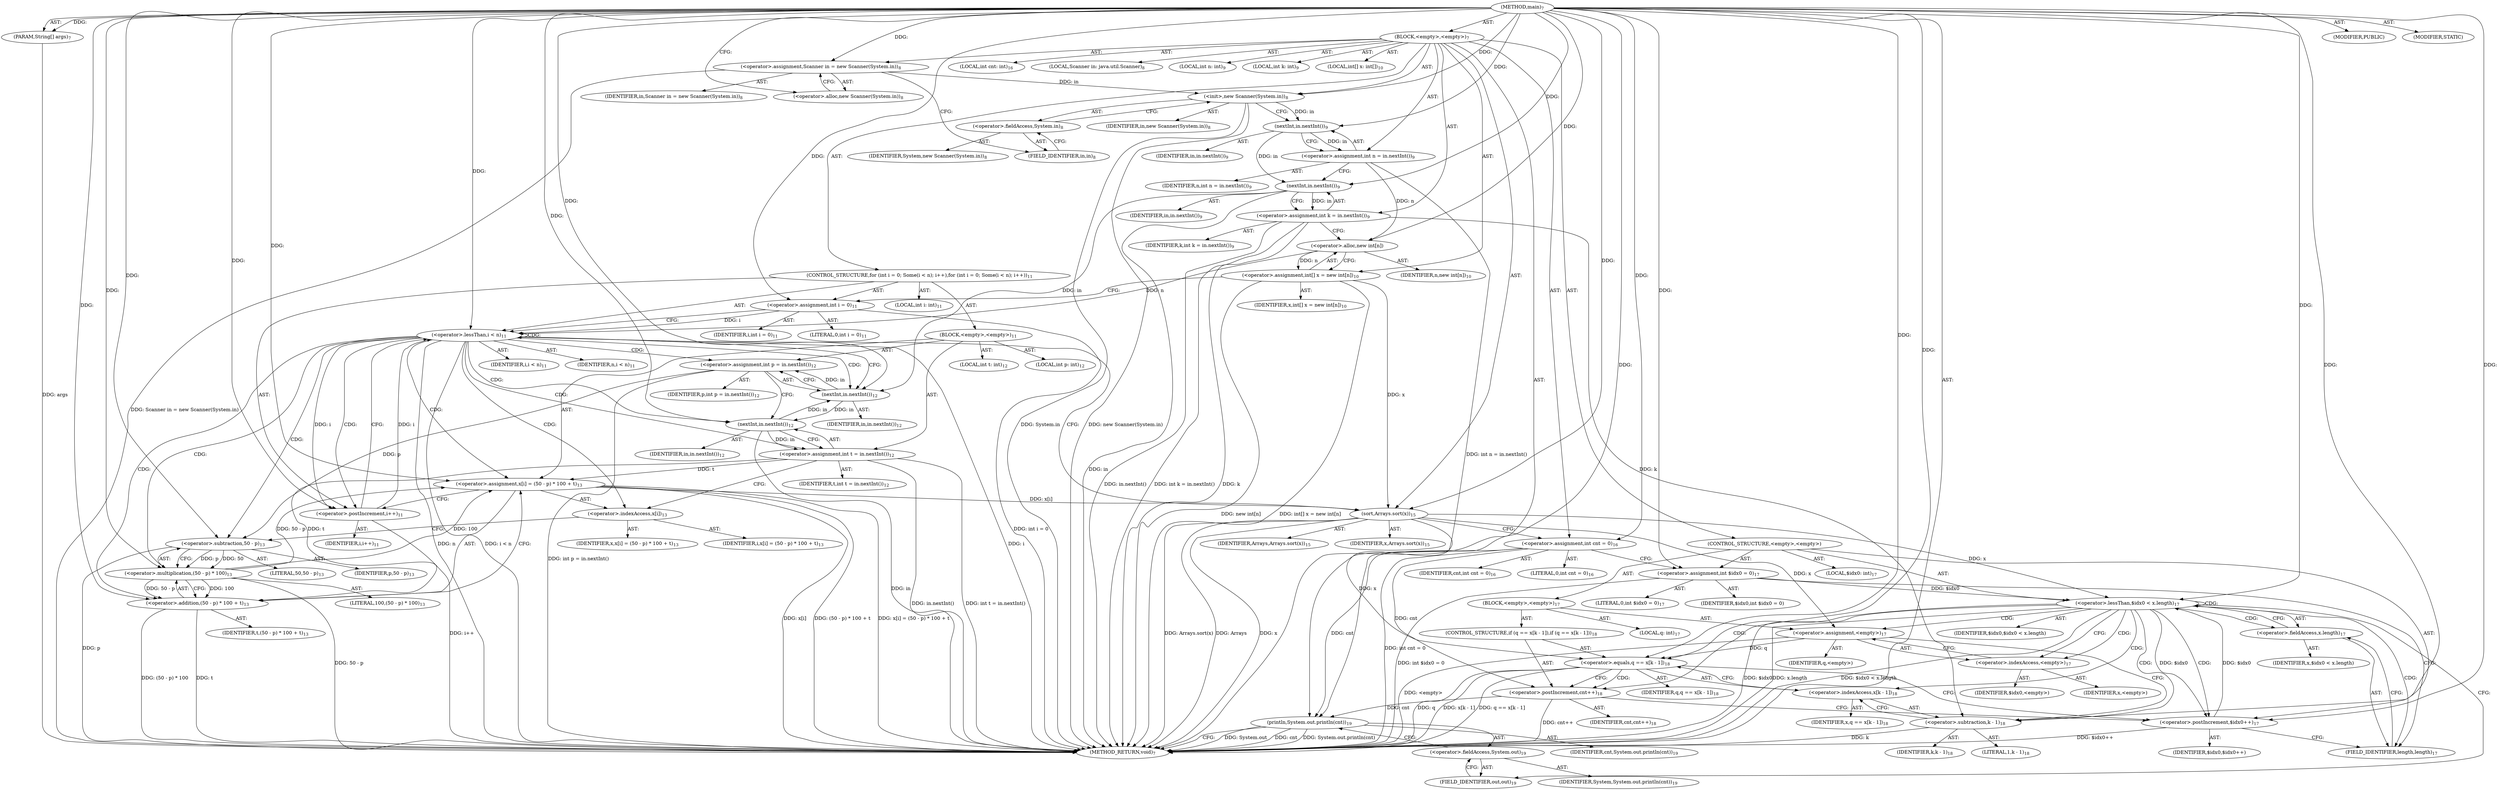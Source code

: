 digraph "main" {  
"19" [label = <(METHOD,main)<SUB>7</SUB>> ]
"20" [label = <(PARAM,String[] args)<SUB>7</SUB>> ]
"21" [label = <(BLOCK,&lt;empty&gt;,&lt;empty&gt;)<SUB>7</SUB>> ]
"4" [label = <(LOCAL,Scanner in: java.util.Scanner)<SUB>8</SUB>> ]
"22" [label = <(&lt;operator&gt;.assignment,Scanner in = new Scanner(System.in))<SUB>8</SUB>> ]
"23" [label = <(IDENTIFIER,in,Scanner in = new Scanner(System.in))<SUB>8</SUB>> ]
"24" [label = <(&lt;operator&gt;.alloc,new Scanner(System.in))<SUB>8</SUB>> ]
"25" [label = <(&lt;init&gt;,new Scanner(System.in))<SUB>8</SUB>> ]
"3" [label = <(IDENTIFIER,in,new Scanner(System.in))<SUB>8</SUB>> ]
"26" [label = <(&lt;operator&gt;.fieldAccess,System.in)<SUB>8</SUB>> ]
"27" [label = <(IDENTIFIER,System,new Scanner(System.in))<SUB>8</SUB>> ]
"28" [label = <(FIELD_IDENTIFIER,in,in)<SUB>8</SUB>> ]
"29" [label = <(LOCAL,int n: int)<SUB>9</SUB>> ]
"30" [label = <(LOCAL,int k: int)<SUB>9</SUB>> ]
"31" [label = <(&lt;operator&gt;.assignment,int n = in.nextInt())<SUB>9</SUB>> ]
"32" [label = <(IDENTIFIER,n,int n = in.nextInt())<SUB>9</SUB>> ]
"33" [label = <(nextInt,in.nextInt())<SUB>9</SUB>> ]
"34" [label = <(IDENTIFIER,in,in.nextInt())<SUB>9</SUB>> ]
"35" [label = <(&lt;operator&gt;.assignment,int k = in.nextInt())<SUB>9</SUB>> ]
"36" [label = <(IDENTIFIER,k,int k = in.nextInt())<SUB>9</SUB>> ]
"37" [label = <(nextInt,in.nextInt())<SUB>9</SUB>> ]
"38" [label = <(IDENTIFIER,in,in.nextInt())<SUB>9</SUB>> ]
"39" [label = <(LOCAL,int[] x: int[])<SUB>10</SUB>> ]
"40" [label = <(&lt;operator&gt;.assignment,int[] x = new int[n])<SUB>10</SUB>> ]
"41" [label = <(IDENTIFIER,x,int[] x = new int[n])<SUB>10</SUB>> ]
"42" [label = <(&lt;operator&gt;.alloc,new int[n])> ]
"43" [label = <(IDENTIFIER,n,new int[n])<SUB>10</SUB>> ]
"44" [label = <(CONTROL_STRUCTURE,for (int i = 0; Some(i &lt; n); i++),for (int i = 0; Some(i &lt; n); i++))<SUB>11</SUB>> ]
"45" [label = <(LOCAL,int i: int)<SUB>11</SUB>> ]
"46" [label = <(&lt;operator&gt;.assignment,int i = 0)<SUB>11</SUB>> ]
"47" [label = <(IDENTIFIER,i,int i = 0)<SUB>11</SUB>> ]
"48" [label = <(LITERAL,0,int i = 0)<SUB>11</SUB>> ]
"49" [label = <(&lt;operator&gt;.lessThan,i &lt; n)<SUB>11</SUB>> ]
"50" [label = <(IDENTIFIER,i,i &lt; n)<SUB>11</SUB>> ]
"51" [label = <(IDENTIFIER,n,i &lt; n)<SUB>11</SUB>> ]
"52" [label = <(&lt;operator&gt;.postIncrement,i++)<SUB>11</SUB>> ]
"53" [label = <(IDENTIFIER,i,i++)<SUB>11</SUB>> ]
"54" [label = <(BLOCK,&lt;empty&gt;,&lt;empty&gt;)<SUB>11</SUB>> ]
"55" [label = <(LOCAL,int p: int)<SUB>12</SUB>> ]
"56" [label = <(LOCAL,int t: int)<SUB>12</SUB>> ]
"57" [label = <(&lt;operator&gt;.assignment,int p = in.nextInt())<SUB>12</SUB>> ]
"58" [label = <(IDENTIFIER,p,int p = in.nextInt())<SUB>12</SUB>> ]
"59" [label = <(nextInt,in.nextInt())<SUB>12</SUB>> ]
"60" [label = <(IDENTIFIER,in,in.nextInt())<SUB>12</SUB>> ]
"61" [label = <(&lt;operator&gt;.assignment,int t = in.nextInt())<SUB>12</SUB>> ]
"62" [label = <(IDENTIFIER,t,int t = in.nextInt())<SUB>12</SUB>> ]
"63" [label = <(nextInt,in.nextInt())<SUB>12</SUB>> ]
"64" [label = <(IDENTIFIER,in,in.nextInt())<SUB>12</SUB>> ]
"65" [label = <(&lt;operator&gt;.assignment,x[i] = (50 - p) * 100 + t)<SUB>13</SUB>> ]
"66" [label = <(&lt;operator&gt;.indexAccess,x[i])<SUB>13</SUB>> ]
"67" [label = <(IDENTIFIER,x,x[i] = (50 - p) * 100 + t)<SUB>13</SUB>> ]
"68" [label = <(IDENTIFIER,i,x[i] = (50 - p) * 100 + t)<SUB>13</SUB>> ]
"69" [label = <(&lt;operator&gt;.addition,(50 - p) * 100 + t)<SUB>13</SUB>> ]
"70" [label = <(&lt;operator&gt;.multiplication,(50 - p) * 100)<SUB>13</SUB>> ]
"71" [label = <(&lt;operator&gt;.subtraction,50 - p)<SUB>13</SUB>> ]
"72" [label = <(LITERAL,50,50 - p)<SUB>13</SUB>> ]
"73" [label = <(IDENTIFIER,p,50 - p)<SUB>13</SUB>> ]
"74" [label = <(LITERAL,100,(50 - p) * 100)<SUB>13</SUB>> ]
"75" [label = <(IDENTIFIER,t,(50 - p) * 100 + t)<SUB>13</SUB>> ]
"76" [label = <(sort,Arrays.sort(x))<SUB>15</SUB>> ]
"77" [label = <(IDENTIFIER,Arrays,Arrays.sort(x))<SUB>15</SUB>> ]
"78" [label = <(IDENTIFIER,x,Arrays.sort(x))<SUB>15</SUB>> ]
"79" [label = <(LOCAL,int cnt: int)<SUB>16</SUB>> ]
"80" [label = <(&lt;operator&gt;.assignment,int cnt = 0)<SUB>16</SUB>> ]
"81" [label = <(IDENTIFIER,cnt,int cnt = 0)<SUB>16</SUB>> ]
"82" [label = <(LITERAL,0,int cnt = 0)<SUB>16</SUB>> ]
"83" [label = <(CONTROL_STRUCTURE,&lt;empty&gt;,&lt;empty&gt;)> ]
"84" [label = <(LOCAL,$idx0: int)<SUB>17</SUB>> ]
"85" [label = <(&lt;operator&gt;.assignment,int $idx0 = 0)<SUB>17</SUB>> ]
"86" [label = <(IDENTIFIER,$idx0,int $idx0 = 0)> ]
"87" [label = <(LITERAL,0,int $idx0 = 0)<SUB>17</SUB>> ]
"88" [label = <(&lt;operator&gt;.lessThan,$idx0 &lt; x.length)<SUB>17</SUB>> ]
"89" [label = <(IDENTIFIER,$idx0,$idx0 &lt; x.length)> ]
"90" [label = <(&lt;operator&gt;.fieldAccess,x.length)<SUB>17</SUB>> ]
"91" [label = <(IDENTIFIER,x,$idx0 &lt; x.length)> ]
"92" [label = <(FIELD_IDENTIFIER,length,length)<SUB>17</SUB>> ]
"93" [label = <(&lt;operator&gt;.postIncrement,$idx0++)<SUB>17</SUB>> ]
"94" [label = <(IDENTIFIER,$idx0,$idx0++)> ]
"95" [label = <(BLOCK,&lt;empty&gt;,&lt;empty&gt;)<SUB>17</SUB>> ]
"96" [label = <(LOCAL,q: int)<SUB>17</SUB>> ]
"97" [label = <(&lt;operator&gt;.assignment,&lt;empty&gt;)<SUB>17</SUB>> ]
"98" [label = <(IDENTIFIER,q,&lt;empty&gt;)> ]
"99" [label = <(&lt;operator&gt;.indexAccess,&lt;empty&gt;)<SUB>17</SUB>> ]
"100" [label = <(IDENTIFIER,x,&lt;empty&gt;)> ]
"101" [label = <(IDENTIFIER,$idx0,&lt;empty&gt;)> ]
"102" [label = <(CONTROL_STRUCTURE,if (q == x[k - 1]),if (q == x[k - 1]))<SUB>18</SUB>> ]
"103" [label = <(&lt;operator&gt;.equals,q == x[k - 1])<SUB>18</SUB>> ]
"104" [label = <(IDENTIFIER,q,q == x[k - 1])<SUB>18</SUB>> ]
"105" [label = <(&lt;operator&gt;.indexAccess,x[k - 1])<SUB>18</SUB>> ]
"106" [label = <(IDENTIFIER,x,q == x[k - 1])<SUB>18</SUB>> ]
"107" [label = <(&lt;operator&gt;.subtraction,k - 1)<SUB>18</SUB>> ]
"108" [label = <(IDENTIFIER,k,k - 1)<SUB>18</SUB>> ]
"109" [label = <(LITERAL,1,k - 1)<SUB>18</SUB>> ]
"110" [label = <(&lt;operator&gt;.postIncrement,cnt++)<SUB>18</SUB>> ]
"111" [label = <(IDENTIFIER,cnt,cnt++)<SUB>18</SUB>> ]
"112" [label = <(println,System.out.println(cnt))<SUB>19</SUB>> ]
"113" [label = <(&lt;operator&gt;.fieldAccess,System.out)<SUB>19</SUB>> ]
"114" [label = <(IDENTIFIER,System,System.out.println(cnt))<SUB>19</SUB>> ]
"115" [label = <(FIELD_IDENTIFIER,out,out)<SUB>19</SUB>> ]
"116" [label = <(IDENTIFIER,cnt,System.out.println(cnt))<SUB>19</SUB>> ]
"117" [label = <(MODIFIER,PUBLIC)> ]
"118" [label = <(MODIFIER,STATIC)> ]
"119" [label = <(METHOD_RETURN,void)<SUB>7</SUB>> ]
  "19" -> "20"  [ label = "AST: "] 
  "19" -> "21"  [ label = "AST: "] 
  "19" -> "117"  [ label = "AST: "] 
  "19" -> "118"  [ label = "AST: "] 
  "19" -> "119"  [ label = "AST: "] 
  "21" -> "4"  [ label = "AST: "] 
  "21" -> "22"  [ label = "AST: "] 
  "21" -> "25"  [ label = "AST: "] 
  "21" -> "29"  [ label = "AST: "] 
  "21" -> "30"  [ label = "AST: "] 
  "21" -> "31"  [ label = "AST: "] 
  "21" -> "35"  [ label = "AST: "] 
  "21" -> "39"  [ label = "AST: "] 
  "21" -> "40"  [ label = "AST: "] 
  "21" -> "44"  [ label = "AST: "] 
  "21" -> "76"  [ label = "AST: "] 
  "21" -> "79"  [ label = "AST: "] 
  "21" -> "80"  [ label = "AST: "] 
  "21" -> "83"  [ label = "AST: "] 
  "21" -> "112"  [ label = "AST: "] 
  "22" -> "23"  [ label = "AST: "] 
  "22" -> "24"  [ label = "AST: "] 
  "25" -> "3"  [ label = "AST: "] 
  "25" -> "26"  [ label = "AST: "] 
  "26" -> "27"  [ label = "AST: "] 
  "26" -> "28"  [ label = "AST: "] 
  "31" -> "32"  [ label = "AST: "] 
  "31" -> "33"  [ label = "AST: "] 
  "33" -> "34"  [ label = "AST: "] 
  "35" -> "36"  [ label = "AST: "] 
  "35" -> "37"  [ label = "AST: "] 
  "37" -> "38"  [ label = "AST: "] 
  "40" -> "41"  [ label = "AST: "] 
  "40" -> "42"  [ label = "AST: "] 
  "42" -> "43"  [ label = "AST: "] 
  "44" -> "45"  [ label = "AST: "] 
  "44" -> "46"  [ label = "AST: "] 
  "44" -> "49"  [ label = "AST: "] 
  "44" -> "52"  [ label = "AST: "] 
  "44" -> "54"  [ label = "AST: "] 
  "46" -> "47"  [ label = "AST: "] 
  "46" -> "48"  [ label = "AST: "] 
  "49" -> "50"  [ label = "AST: "] 
  "49" -> "51"  [ label = "AST: "] 
  "52" -> "53"  [ label = "AST: "] 
  "54" -> "55"  [ label = "AST: "] 
  "54" -> "56"  [ label = "AST: "] 
  "54" -> "57"  [ label = "AST: "] 
  "54" -> "61"  [ label = "AST: "] 
  "54" -> "65"  [ label = "AST: "] 
  "57" -> "58"  [ label = "AST: "] 
  "57" -> "59"  [ label = "AST: "] 
  "59" -> "60"  [ label = "AST: "] 
  "61" -> "62"  [ label = "AST: "] 
  "61" -> "63"  [ label = "AST: "] 
  "63" -> "64"  [ label = "AST: "] 
  "65" -> "66"  [ label = "AST: "] 
  "65" -> "69"  [ label = "AST: "] 
  "66" -> "67"  [ label = "AST: "] 
  "66" -> "68"  [ label = "AST: "] 
  "69" -> "70"  [ label = "AST: "] 
  "69" -> "75"  [ label = "AST: "] 
  "70" -> "71"  [ label = "AST: "] 
  "70" -> "74"  [ label = "AST: "] 
  "71" -> "72"  [ label = "AST: "] 
  "71" -> "73"  [ label = "AST: "] 
  "76" -> "77"  [ label = "AST: "] 
  "76" -> "78"  [ label = "AST: "] 
  "80" -> "81"  [ label = "AST: "] 
  "80" -> "82"  [ label = "AST: "] 
  "83" -> "84"  [ label = "AST: "] 
  "83" -> "85"  [ label = "AST: "] 
  "83" -> "88"  [ label = "AST: "] 
  "83" -> "93"  [ label = "AST: "] 
  "83" -> "95"  [ label = "AST: "] 
  "85" -> "86"  [ label = "AST: "] 
  "85" -> "87"  [ label = "AST: "] 
  "88" -> "89"  [ label = "AST: "] 
  "88" -> "90"  [ label = "AST: "] 
  "90" -> "91"  [ label = "AST: "] 
  "90" -> "92"  [ label = "AST: "] 
  "93" -> "94"  [ label = "AST: "] 
  "95" -> "96"  [ label = "AST: "] 
  "95" -> "97"  [ label = "AST: "] 
  "95" -> "102"  [ label = "AST: "] 
  "97" -> "98"  [ label = "AST: "] 
  "97" -> "99"  [ label = "AST: "] 
  "99" -> "100"  [ label = "AST: "] 
  "99" -> "101"  [ label = "AST: "] 
  "102" -> "103"  [ label = "AST: "] 
  "102" -> "110"  [ label = "AST: "] 
  "103" -> "104"  [ label = "AST: "] 
  "103" -> "105"  [ label = "AST: "] 
  "105" -> "106"  [ label = "AST: "] 
  "105" -> "107"  [ label = "AST: "] 
  "107" -> "108"  [ label = "AST: "] 
  "107" -> "109"  [ label = "AST: "] 
  "110" -> "111"  [ label = "AST: "] 
  "112" -> "113"  [ label = "AST: "] 
  "112" -> "116"  [ label = "AST: "] 
  "113" -> "114"  [ label = "AST: "] 
  "113" -> "115"  [ label = "AST: "] 
  "22" -> "28"  [ label = "CFG: "] 
  "25" -> "33"  [ label = "CFG: "] 
  "31" -> "37"  [ label = "CFG: "] 
  "35" -> "42"  [ label = "CFG: "] 
  "40" -> "46"  [ label = "CFG: "] 
  "76" -> "80"  [ label = "CFG: "] 
  "80" -> "85"  [ label = "CFG: "] 
  "112" -> "119"  [ label = "CFG: "] 
  "24" -> "22"  [ label = "CFG: "] 
  "26" -> "25"  [ label = "CFG: "] 
  "33" -> "31"  [ label = "CFG: "] 
  "37" -> "35"  [ label = "CFG: "] 
  "42" -> "40"  [ label = "CFG: "] 
  "46" -> "49"  [ label = "CFG: "] 
  "49" -> "59"  [ label = "CFG: "] 
  "49" -> "76"  [ label = "CFG: "] 
  "52" -> "49"  [ label = "CFG: "] 
  "85" -> "92"  [ label = "CFG: "] 
  "88" -> "99"  [ label = "CFG: "] 
  "88" -> "115"  [ label = "CFG: "] 
  "93" -> "92"  [ label = "CFG: "] 
  "113" -> "112"  [ label = "CFG: "] 
  "28" -> "26"  [ label = "CFG: "] 
  "57" -> "63"  [ label = "CFG: "] 
  "61" -> "66"  [ label = "CFG: "] 
  "65" -> "52"  [ label = "CFG: "] 
  "90" -> "88"  [ label = "CFG: "] 
  "97" -> "107"  [ label = "CFG: "] 
  "115" -> "113"  [ label = "CFG: "] 
  "59" -> "57"  [ label = "CFG: "] 
  "63" -> "61"  [ label = "CFG: "] 
  "66" -> "71"  [ label = "CFG: "] 
  "69" -> "65"  [ label = "CFG: "] 
  "92" -> "90"  [ label = "CFG: "] 
  "99" -> "97"  [ label = "CFG: "] 
  "103" -> "110"  [ label = "CFG: "] 
  "103" -> "93"  [ label = "CFG: "] 
  "110" -> "93"  [ label = "CFG: "] 
  "70" -> "69"  [ label = "CFG: "] 
  "105" -> "103"  [ label = "CFG: "] 
  "71" -> "70"  [ label = "CFG: "] 
  "107" -> "105"  [ label = "CFG: "] 
  "19" -> "24"  [ label = "CFG: "] 
  "20" -> "119"  [ label = "DDG: args"] 
  "22" -> "119"  [ label = "DDG: Scanner in = new Scanner(System.in)"] 
  "25" -> "119"  [ label = "DDG: System.in"] 
  "25" -> "119"  [ label = "DDG: new Scanner(System.in)"] 
  "31" -> "119"  [ label = "DDG: int n = in.nextInt()"] 
  "35" -> "119"  [ label = "DDG: k"] 
  "37" -> "119"  [ label = "DDG: in"] 
  "35" -> "119"  [ label = "DDG: in.nextInt()"] 
  "35" -> "119"  [ label = "DDG: int k = in.nextInt()"] 
  "40" -> "119"  [ label = "DDG: new int[n]"] 
  "40" -> "119"  [ label = "DDG: int[] x = new int[n]"] 
  "46" -> "119"  [ label = "DDG: int i = 0"] 
  "49" -> "119"  [ label = "DDG: i"] 
  "49" -> "119"  [ label = "DDG: n"] 
  "49" -> "119"  [ label = "DDG: i &lt; n"] 
  "76" -> "119"  [ label = "DDG: x"] 
  "76" -> "119"  [ label = "DDG: Arrays.sort(x)"] 
  "80" -> "119"  [ label = "DDG: int cnt = 0"] 
  "85" -> "119"  [ label = "DDG: int $idx0 = 0"] 
  "88" -> "119"  [ label = "DDG: $idx0"] 
  "88" -> "119"  [ label = "DDG: x.length"] 
  "88" -> "119"  [ label = "DDG: $idx0 &lt; x.length"] 
  "112" -> "119"  [ label = "DDG: System.out"] 
  "112" -> "119"  [ label = "DDG: cnt"] 
  "112" -> "119"  [ label = "DDG: System.out.println(cnt)"] 
  "97" -> "119"  [ label = "DDG: &lt;empty&gt;"] 
  "103" -> "119"  [ label = "DDG: q"] 
  "107" -> "119"  [ label = "DDG: k"] 
  "103" -> "119"  [ label = "DDG: x[k - 1]"] 
  "103" -> "119"  [ label = "DDG: q == x[k - 1]"] 
  "110" -> "119"  [ label = "DDG: cnt++"] 
  "93" -> "119"  [ label = "DDG: $idx0++"] 
  "57" -> "119"  [ label = "DDG: int p = in.nextInt()"] 
  "63" -> "119"  [ label = "DDG: in"] 
  "61" -> "119"  [ label = "DDG: in.nextInt()"] 
  "61" -> "119"  [ label = "DDG: int t = in.nextInt()"] 
  "65" -> "119"  [ label = "DDG: x[i]"] 
  "71" -> "119"  [ label = "DDG: p"] 
  "70" -> "119"  [ label = "DDG: 50 - p"] 
  "69" -> "119"  [ label = "DDG: (50 - p) * 100"] 
  "69" -> "119"  [ label = "DDG: t"] 
  "65" -> "119"  [ label = "DDG: (50 - p) * 100 + t"] 
  "65" -> "119"  [ label = "DDG: x[i] = (50 - p) * 100 + t"] 
  "52" -> "119"  [ label = "DDG: i++"] 
  "76" -> "119"  [ label = "DDG: Arrays"] 
  "19" -> "20"  [ label = "DDG: "] 
  "19" -> "22"  [ label = "DDG: "] 
  "33" -> "31"  [ label = "DDG: in"] 
  "37" -> "35"  [ label = "DDG: in"] 
  "42" -> "40"  [ label = "DDG: n"] 
  "19" -> "80"  [ label = "DDG: "] 
  "22" -> "25"  [ label = "DDG: in"] 
  "19" -> "25"  [ label = "DDG: "] 
  "19" -> "46"  [ label = "DDG: "] 
  "19" -> "76"  [ label = "DDG: "] 
  "40" -> "76"  [ label = "DDG: x"] 
  "65" -> "76"  [ label = "DDG: x[i]"] 
  "19" -> "85"  [ label = "DDG: "] 
  "80" -> "112"  [ label = "DDG: cnt"] 
  "110" -> "112"  [ label = "DDG: cnt"] 
  "19" -> "112"  [ label = "DDG: "] 
  "25" -> "33"  [ label = "DDG: in"] 
  "19" -> "33"  [ label = "DDG: "] 
  "33" -> "37"  [ label = "DDG: in"] 
  "19" -> "37"  [ label = "DDG: "] 
  "31" -> "42"  [ label = "DDG: n"] 
  "19" -> "42"  [ label = "DDG: "] 
  "46" -> "49"  [ label = "DDG: i"] 
  "52" -> "49"  [ label = "DDG: i"] 
  "19" -> "49"  [ label = "DDG: "] 
  "42" -> "49"  [ label = "DDG: n"] 
  "49" -> "52"  [ label = "DDG: i"] 
  "19" -> "52"  [ label = "DDG: "] 
  "59" -> "57"  [ label = "DDG: in"] 
  "63" -> "61"  [ label = "DDG: in"] 
  "70" -> "65"  [ label = "DDG: 50 - p"] 
  "70" -> "65"  [ label = "DDG: 100"] 
  "61" -> "65"  [ label = "DDG: t"] 
  "19" -> "65"  [ label = "DDG: "] 
  "85" -> "88"  [ label = "DDG: $idx0"] 
  "93" -> "88"  [ label = "DDG: $idx0"] 
  "19" -> "88"  [ label = "DDG: "] 
  "76" -> "88"  [ label = "DDG: x"] 
  "88" -> "93"  [ label = "DDG: $idx0"] 
  "19" -> "93"  [ label = "DDG: "] 
  "76" -> "97"  [ label = "DDG: x"] 
  "37" -> "59"  [ label = "DDG: in"] 
  "63" -> "59"  [ label = "DDG: in"] 
  "19" -> "59"  [ label = "DDG: "] 
  "59" -> "63"  [ label = "DDG: in"] 
  "19" -> "63"  [ label = "DDG: "] 
  "70" -> "69"  [ label = "DDG: 50 - p"] 
  "70" -> "69"  [ label = "DDG: 100"] 
  "61" -> "69"  [ label = "DDG: t"] 
  "19" -> "69"  [ label = "DDG: "] 
  "97" -> "103"  [ label = "DDG: q"] 
  "19" -> "103"  [ label = "DDG: "] 
  "76" -> "103"  [ label = "DDG: x"] 
  "80" -> "110"  [ label = "DDG: cnt"] 
  "19" -> "110"  [ label = "DDG: "] 
  "71" -> "70"  [ label = "DDG: 50"] 
  "71" -> "70"  [ label = "DDG: p"] 
  "19" -> "70"  [ label = "DDG: "] 
  "19" -> "71"  [ label = "DDG: "] 
  "57" -> "71"  [ label = "DDG: p"] 
  "35" -> "107"  [ label = "DDG: k"] 
  "19" -> "107"  [ label = "DDG: "] 
  "49" -> "49"  [ label = "CDG: "] 
  "49" -> "61"  [ label = "CDG: "] 
  "49" -> "57"  [ label = "CDG: "] 
  "49" -> "66"  [ label = "CDG: "] 
  "49" -> "71"  [ label = "CDG: "] 
  "49" -> "52"  [ label = "CDG: "] 
  "49" -> "69"  [ label = "CDG: "] 
  "49" -> "70"  [ label = "CDG: "] 
  "49" -> "63"  [ label = "CDG: "] 
  "49" -> "65"  [ label = "CDG: "] 
  "49" -> "59"  [ label = "CDG: "] 
  "88" -> "107"  [ label = "CDG: "] 
  "88" -> "105"  [ label = "CDG: "] 
  "88" -> "99"  [ label = "CDG: "] 
  "88" -> "103"  [ label = "CDG: "] 
  "88" -> "88"  [ label = "CDG: "] 
  "88" -> "92"  [ label = "CDG: "] 
  "88" -> "97"  [ label = "CDG: "] 
  "88" -> "93"  [ label = "CDG: "] 
  "88" -> "90"  [ label = "CDG: "] 
  "103" -> "110"  [ label = "CDG: "] 
}
